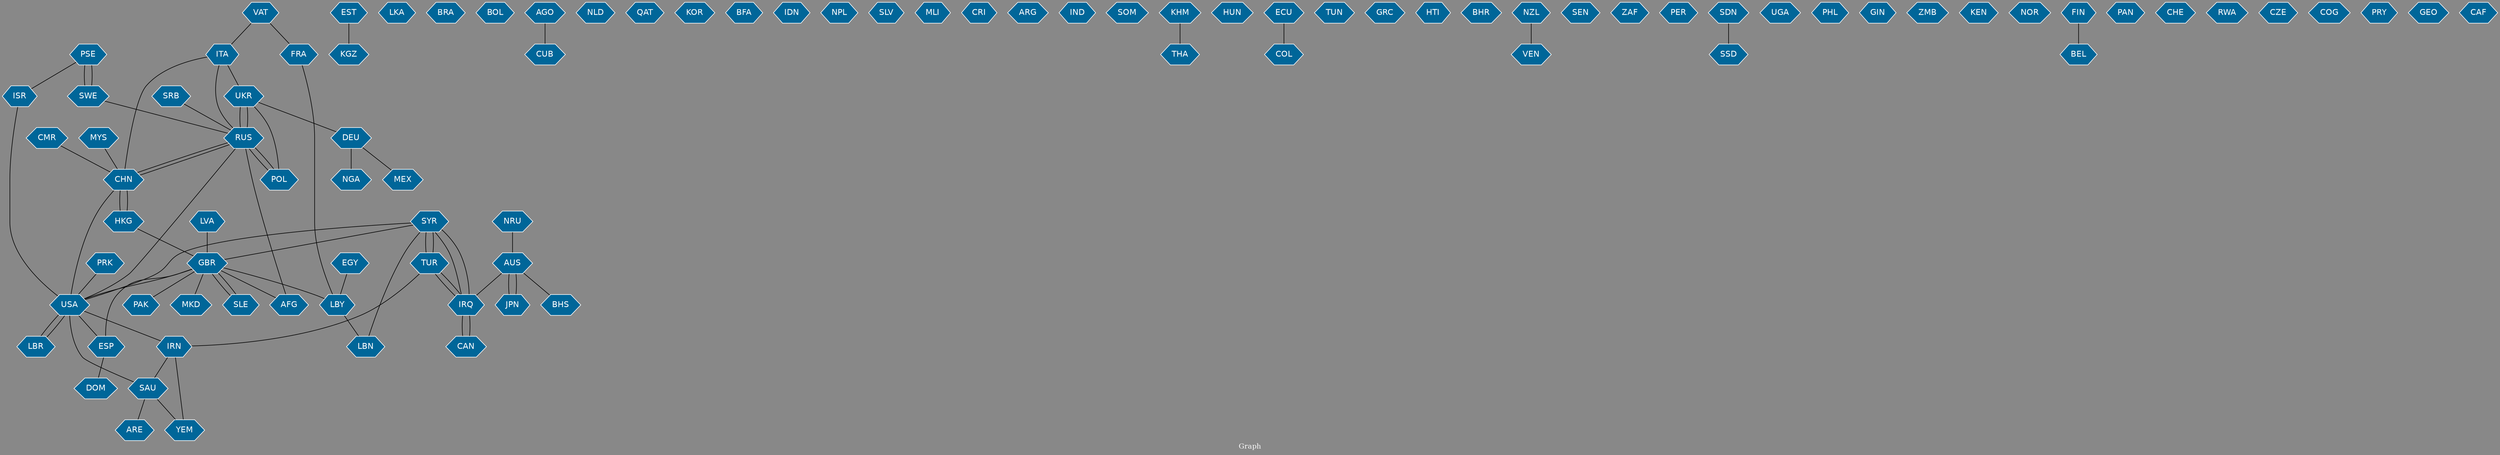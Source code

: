 // Countries together in item graph
graph {
	graph [bgcolor="#888888" fontcolor=white fontsize=12 label="Graph" outputorder=edgesfirst overlap=prism]
	node [color=white fillcolor="#006699" fontcolor=white fontname=Helvetica shape=hexagon style=filled]
	edge [arrowhead=open color=black fontcolor=white fontname=Courier fontsize=12]
		UKR [label=UKR]
		USA [label=USA]
		EST [label=EST]
		KGZ [label=KGZ]
		LKA [label=LKA]
		GBR [label=GBR]
		ESP [label=ESP]
		SLE [label=SLE]
		TUR [label=TUR]
		SYR [label=SYR]
		MEX [label=MEX]
		BRA [label=BRA]
		HKG [label=HKG]
		BOL [label=BOL]
		CMR [label=CMR]
		CHN [label=CHN]
		SWE [label=SWE]
		AFG [label=AFG]
		CUB [label=CUB]
		IRQ [label=IRQ]
		CAN [label=CAN]
		NLD [label=NLD]
		ITA [label=ITA]
		IRN [label=IRN]
		RUS [label=RUS]
		EGY [label=EGY]
		LBR [label=LBR]
		ISR [label=ISR]
		QAT [label=QAT]
		VAT [label=VAT]
		FRA [label=FRA]
		KOR [label=KOR]
		BFA [label=BFA]
		IDN [label=IDN]
		NPL [label=NPL]
		SLV [label=SLV]
		LBN [label=LBN]
		MLI [label=MLI]
		SRB [label=SRB]
		CRI [label=CRI]
		LBY [label=LBY]
		ARG [label=ARG]
		AUS [label=AUS]
		IND [label=IND]
		SOM [label=SOM]
		AGO [label=AGO]
		NRU [label=NRU]
		DEU [label=DEU]
		NGA [label=NGA]
		JPN [label=JPN]
		KHM [label=KHM]
		HUN [label=HUN]
		BHS [label=BHS]
		ECU [label=ECU]
		COL [label=COL]
		TUN [label=TUN]
		GRC [label=GRC]
		LVA [label=LVA]
		POL [label=POL]
		HTI [label=HTI]
		PAK [label=PAK]
		SAU [label=SAU]
		BHR [label=BHR]
		VEN [label=VEN]
		SEN [label=SEN]
		ZAF [label=ZAF]
		PER [label=PER]
		PSE [label=PSE]
		SDN [label=SDN]
		SSD [label=SSD]
		UGA [label=UGA]
		ARE [label=ARE]
		PRK [label=PRK]
		PHL [label=PHL]
		GIN [label=GIN]
		DOM [label=DOM]
		ZMB [label=ZMB]
		KEN [label=KEN]
		NOR [label=NOR]
		FIN [label=FIN]
		BEL [label=BEL]
		THA [label=THA]
		PAN [label=PAN]
		CHE [label=CHE]
		MYS [label=MYS]
		RWA [label=RWA]
		CZE [label=CZE]
		NZL [label=NZL]
		COG [label=COG]
		PRY [label=PRY]
		MKD [label=MKD]
		YEM [label=YEM]
		GEO [label=GEO]
		CAF [label=CAF]
			PSE -- SWE [weight=1]
			JPN -- AUS [weight=1]
			SYR -- USA [weight=1]
			SYR -- IRQ [weight=1]
			TUR -- SYR [weight=3]
			ITA -- RUS [weight=1]
			SYR -- TUR [weight=4]
			UKR -- RUS [weight=3]
			HKG -- GBR [weight=2]
			CHN -- USA [weight=2]
			USA -- LBR [weight=1]
			ECU -- COL [weight=1]
			DEU -- MEX [weight=1]
			SAU -- YEM [weight=1]
			GBR -- SLE [weight=1]
			PRK -- USA [weight=1]
			UKR -- DEU [weight=1]
			AFG -- RUS [weight=1]
			GBR -- MKD [weight=1]
			DEU -- NGA [weight=1]
			SRB -- RUS [weight=3]
			FRA -- LBY [weight=1]
			SWE -- RUS [weight=1]
			GBR -- AFG [weight=1]
			KHM -- THA [weight=1]
			SDN -- SSD [weight=1]
			AUS -- IRQ [weight=2]
			GBR -- LBY [weight=1]
			CMR -- CHN [weight=1]
			NRU -- AUS [weight=1]
			GBR -- PAK [weight=1]
			SYR -- GBR [weight=1]
			SWE -- PSE [weight=1]
			LVA -- GBR [weight=1]
			VAT -- ITA [weight=1]
			SLE -- GBR [weight=1]
			RUS -- POL [weight=1]
			CHN -- RUS [weight=3]
			USA -- IRN [weight=1]
			RUS -- USA [weight=1]
			ESP -- DOM [weight=1]
			SYR -- LBN [weight=1]
			AUS -- JPN [weight=2]
			RUS -- UKR [weight=8]
			GBR -- ESP [weight=1]
			MYS -- CHN [weight=1]
			NZL -- VEN [weight=1]
			IRQ -- SYR [weight=1]
			LBR -- USA [weight=1]
			PSE -- ISR [weight=1]
			HKG -- CHN [weight=1]
			USA -- ESP [weight=1]
			TUR -- IRN [weight=1]
			ISR -- USA [weight=1]
			TUR -- IRQ [weight=2]
			IRN -- SAU [weight=1]
			POL -- UKR [weight=1]
			ITA -- UKR [weight=1]
			AGO -- CUB [weight=1]
			SAU -- ARE [weight=1]
			POL -- RUS [weight=1]
			CAN -- IRQ [weight=2]
			IRQ -- CAN [weight=1]
			VAT -- FRA [weight=1]
			EST -- KGZ [weight=1]
			LBY -- LBN [weight=1]
			AUS -- BHS [weight=1]
			IRQ -- TUR [weight=1]
			IRN -- YEM [weight=1]
			RUS -- CHN [weight=1]
			GBR -- USA [weight=1]
			EGY -- LBY [weight=1]
			ITA -- CHN [weight=1]
			FIN -- BEL [weight=1]
			CHN -- HKG [weight=1]
			SAU -- USA [weight=1]
}